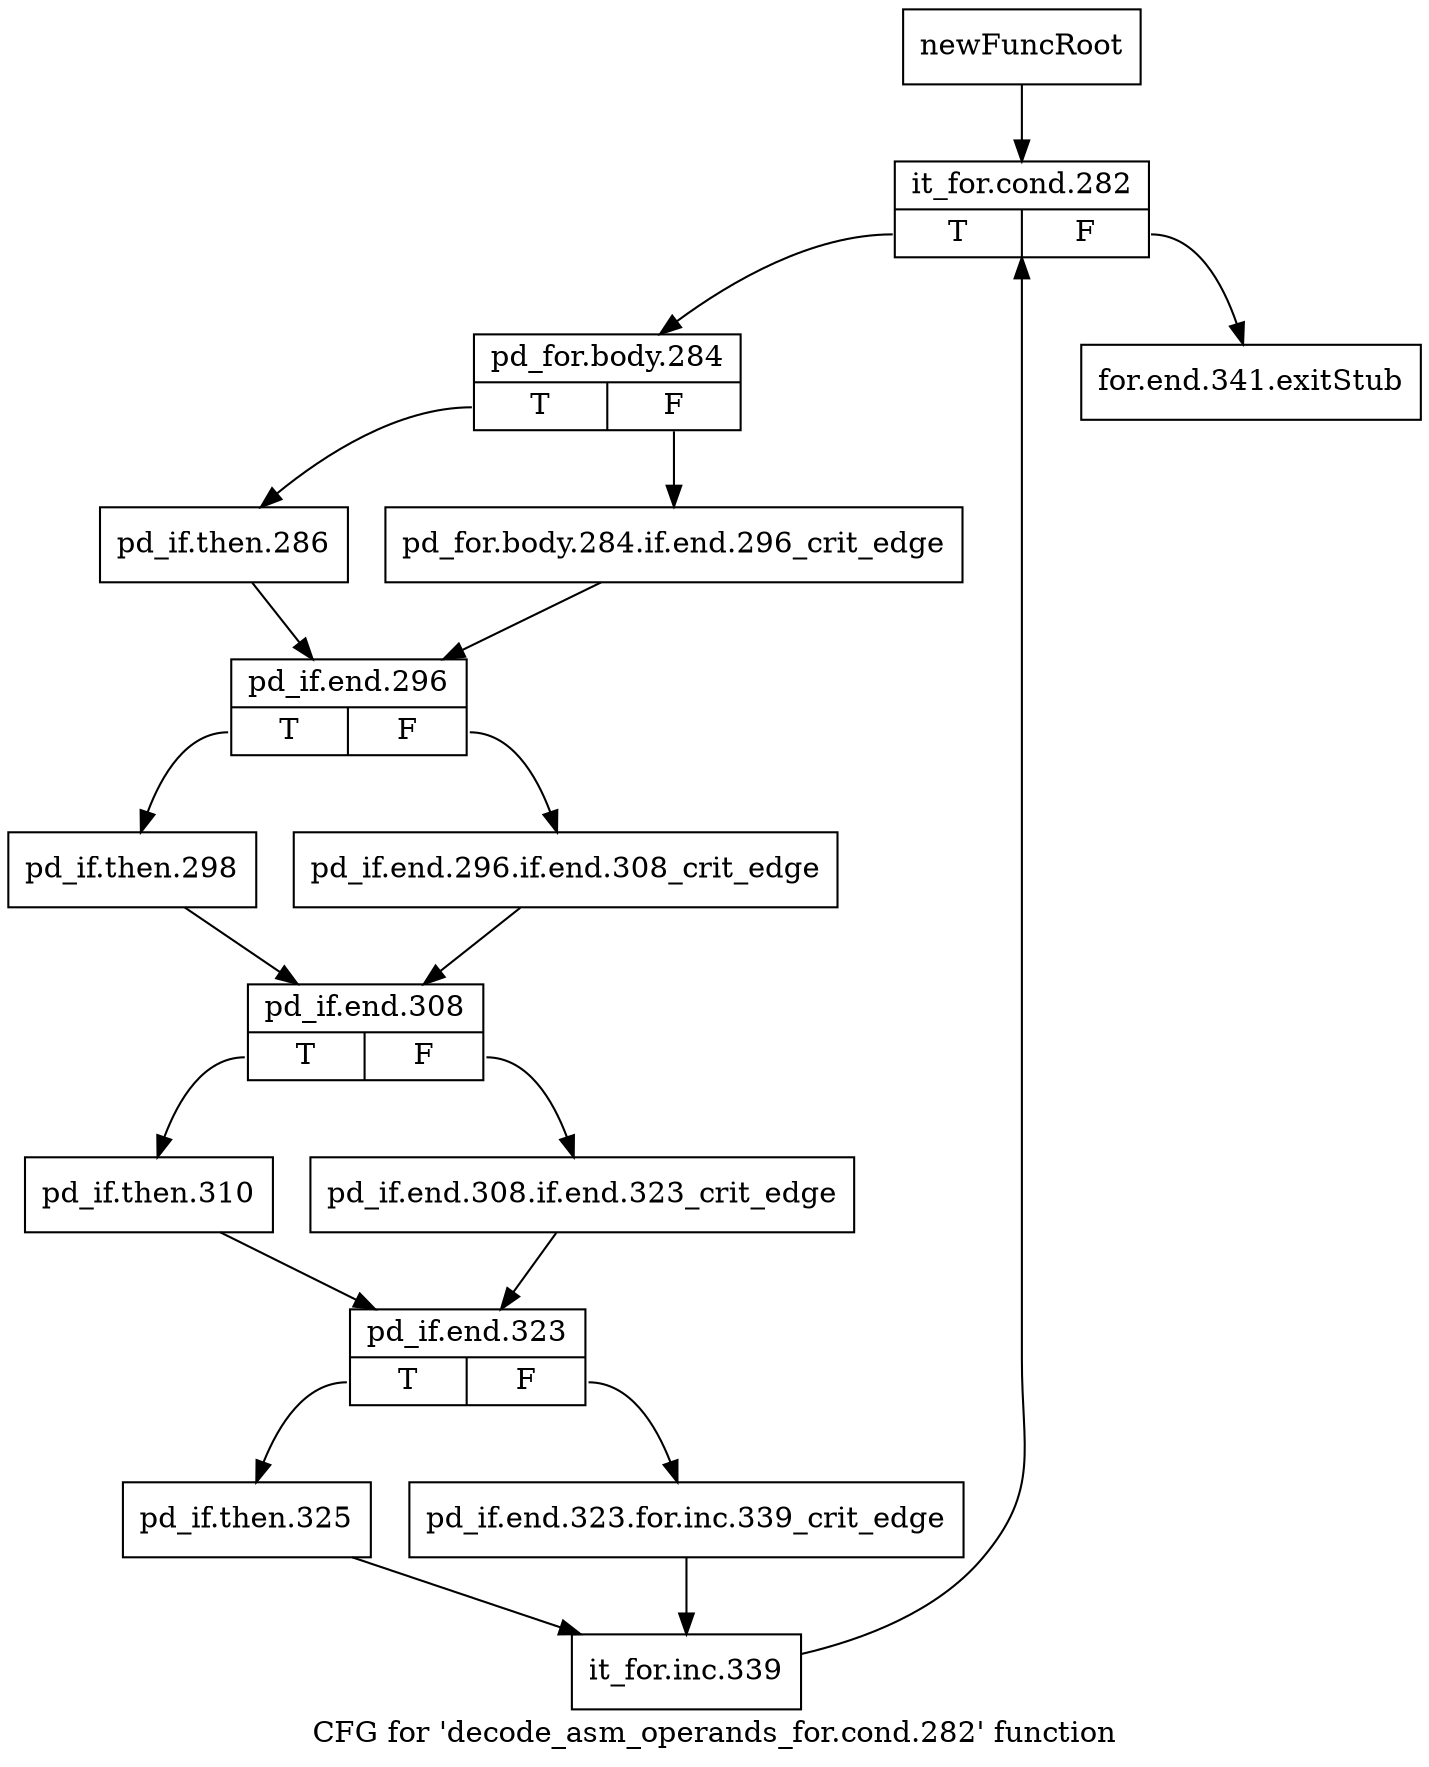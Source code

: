 digraph "CFG for 'decode_asm_operands_for.cond.282' function" {
	label="CFG for 'decode_asm_operands_for.cond.282' function";

	Node0xb877970 [shape=record,label="{newFuncRoot}"];
	Node0xb877970 -> Node0xb877a10;
	Node0xb8779c0 [shape=record,label="{for.end.341.exitStub}"];
	Node0xb877a10 [shape=record,label="{it_for.cond.282|{<s0>T|<s1>F}}"];
	Node0xb877a10:s0 -> Node0xb877a60;
	Node0xb877a10:s1 -> Node0xb8779c0;
	Node0xb877a60 [shape=record,label="{pd_for.body.284|{<s0>T|<s1>F}}"];
	Node0xb877a60:s0 -> Node0xb877b00;
	Node0xb877a60:s1 -> Node0xb877ab0;
	Node0xb877ab0 [shape=record,label="{pd_for.body.284.if.end.296_crit_edge}"];
	Node0xb877ab0 -> Node0xb877b50;
	Node0xb877b00 [shape=record,label="{pd_if.then.286}"];
	Node0xb877b00 -> Node0xb877b50;
	Node0xb877b50 [shape=record,label="{pd_if.end.296|{<s0>T|<s1>F}}"];
	Node0xb877b50:s0 -> Node0xb877bf0;
	Node0xb877b50:s1 -> Node0xb877ba0;
	Node0xb877ba0 [shape=record,label="{pd_if.end.296.if.end.308_crit_edge}"];
	Node0xb877ba0 -> Node0xb877c40;
	Node0xb877bf0 [shape=record,label="{pd_if.then.298}"];
	Node0xb877bf0 -> Node0xb877c40;
	Node0xb877c40 [shape=record,label="{pd_if.end.308|{<s0>T|<s1>F}}"];
	Node0xb877c40:s0 -> Node0xb877ce0;
	Node0xb877c40:s1 -> Node0xb877c90;
	Node0xb877c90 [shape=record,label="{pd_if.end.308.if.end.323_crit_edge}"];
	Node0xb877c90 -> Node0xb877d30;
	Node0xb877ce0 [shape=record,label="{pd_if.then.310}"];
	Node0xb877ce0 -> Node0xb877d30;
	Node0xb877d30 [shape=record,label="{pd_if.end.323|{<s0>T|<s1>F}}"];
	Node0xb877d30:s0 -> Node0xb877dd0;
	Node0xb877d30:s1 -> Node0xb877d80;
	Node0xb877d80 [shape=record,label="{pd_if.end.323.for.inc.339_crit_edge}"];
	Node0xb877d80 -> Node0xb877e20;
	Node0xb877dd0 [shape=record,label="{pd_if.then.325}"];
	Node0xb877dd0 -> Node0xb877e20;
	Node0xb877e20 [shape=record,label="{it_for.inc.339}"];
	Node0xb877e20 -> Node0xb877a10;
}
